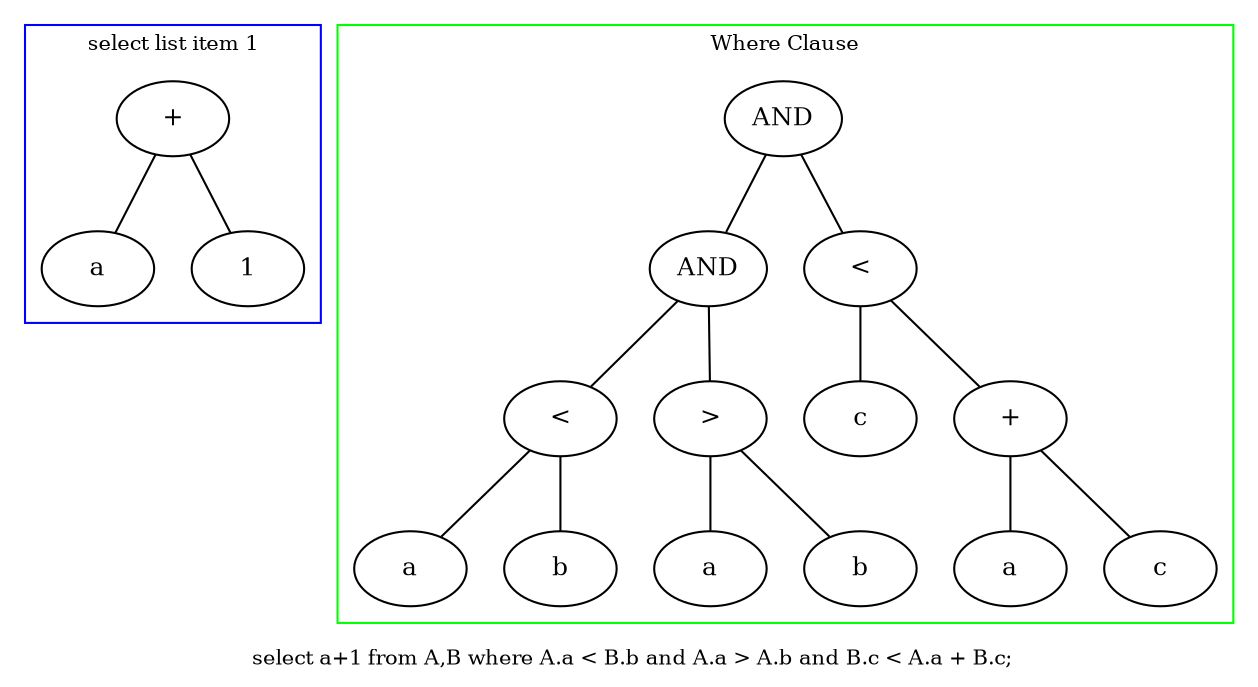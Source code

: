 graph "clusterparsetree" {
		node [ fontsize=12 ];
		graph [ fontsize=10 ];
		label = " select a+1 from A,B where A.a < B.b and A.a > A.b and B.c < A.a + B.c;"

	subgraph clustersellist_1 { 
		label="select list item 1"
		color="blue" 
	"sexpr1_0" [ label = "+"];
"sexpr1_1" [ label = "a"];
"sexpr1_2" [ label = "1"];
"sexpr1_0" -- "sexpr1_2" [ id = 1 ];
"sexpr1_0" -- "sexpr1_1" [ id = 0 ];

		}
	
	subgraph clusterwhereclause 
	{
		label = "Where Clause";
		color = "green"
	"sexpr0_0" [ label = "AND"];
"sexpr0_3" [ label = "a"];
"sexpr0_4" [ label = "b"];
"sexpr0_2" [ label = "<"];
"sexpr0_6" [ label = "a"];
"sexpr0_7" [ label = "b"];
"sexpr0_5" [ label = ">"];
"sexpr0_1" [ label = "AND"];
"sexpr0_9" [ label = "c"];
"sexpr0_11" [ label = "a"];
"sexpr0_12" [ label = "c"];
"sexpr0_10" [ label = "+"];
"sexpr0_8" [ label = "<"];
"sexpr0_10" -- "sexpr0_12" [ id = 11 ];
"sexpr0_10" -- "sexpr0_11" [ id = 10 ];
"sexpr0_8" -- "sexpr0_10" [ id = 9 ];
"sexpr0_8" -- "sexpr0_9" [ id = 8 ];
"sexpr0_0" -- "sexpr0_8" [ id = 7 ];
"sexpr0_5" -- "sexpr0_7" [ id = 6 ];
"sexpr0_5" -- "sexpr0_6" [ id = 5 ];
"sexpr0_1" -- "sexpr0_5" [ id = 4 ];
"sexpr0_2" -- "sexpr0_4" [ id = 3 ];
"sexpr0_2" -- "sexpr0_3" [ id = 2 ];
"sexpr0_1" -- "sexpr0_2" [ id = 1 ];
"sexpr0_0" -- "sexpr0_1" [ id = 0 ];

		}
	
	}
	